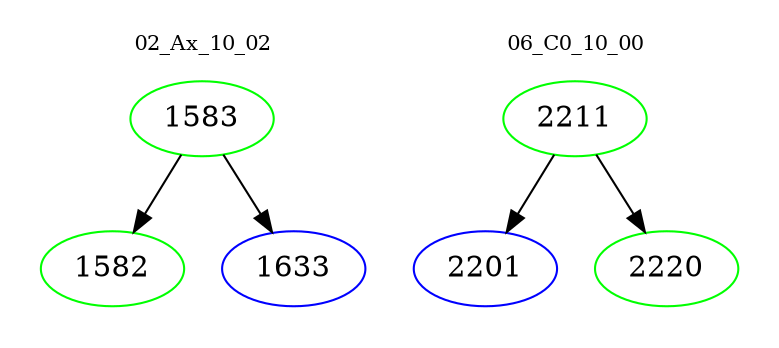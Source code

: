 digraph{
subgraph cluster_0 {
color = white
label = "02_Ax_10_02";
fontsize=10;
T0_1583 [label="1583", color="green"]
T0_1583 -> T0_1582 [color="black"]
T0_1582 [label="1582", color="green"]
T0_1583 -> T0_1633 [color="black"]
T0_1633 [label="1633", color="blue"]
}
subgraph cluster_1 {
color = white
label = "06_C0_10_00";
fontsize=10;
T1_2211 [label="2211", color="green"]
T1_2211 -> T1_2201 [color="black"]
T1_2201 [label="2201", color="blue"]
T1_2211 -> T1_2220 [color="black"]
T1_2220 [label="2220", color="green"]
}
}
